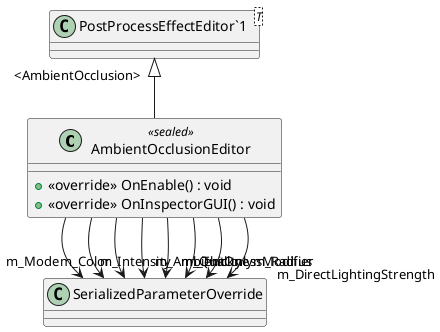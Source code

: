 @startuml
class AmbientOcclusionEditor <<sealed>> {
    + <<override>> OnEnable() : void
    + <<override>> OnInspectorGUI() : void
}
class "PostProcessEffectEditor`1"<T> {
}
"PostProcessEffectEditor`1" "<AmbientOcclusion>" <|-- AmbientOcclusionEditor
AmbientOcclusionEditor --> "m_Mode" SerializedParameterOverride
AmbientOcclusionEditor --> "m_Intensity" SerializedParameterOverride
AmbientOcclusionEditor --> "m_Color" SerializedParameterOverride
AmbientOcclusionEditor --> "m_AmbientOnly" SerializedParameterOverride
AmbientOcclusionEditor --> "m_ThicknessModifier" SerializedParameterOverride
AmbientOcclusionEditor --> "m_DirectLightingStrength" SerializedParameterOverride
AmbientOcclusionEditor --> "m_Quality" SerializedParameterOverride
AmbientOcclusionEditor --> "m_Radius" SerializedParameterOverride
@enduml
